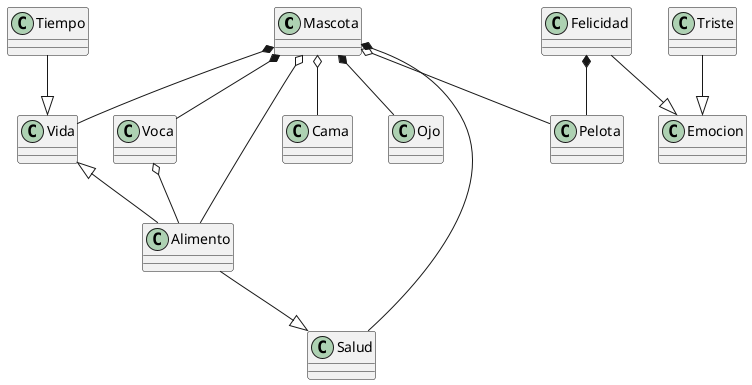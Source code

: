 @startuml
class Mascota 
class Alimento
class Salud 
class Pelota
class Emocion
class Felicidad
class Triste
class Cama
class Ojo
class Vida
class Tiempo
class Voca

Mascota o-- Alimento
Mascota *-- Salud
Alimento --|> Salud
Mascota o-- Pelota
Felicidad --|> Emocion
Triste --|> Emocion
Mascota o-- Cama
Felicidad *-- Pelota
Mascota *-- Ojo
Mascota *-- Vida
Vida <|-- Alimento
Tiempo --|> Vida
Mascota *-- Voca
Voca o-- Alimento













@enduml